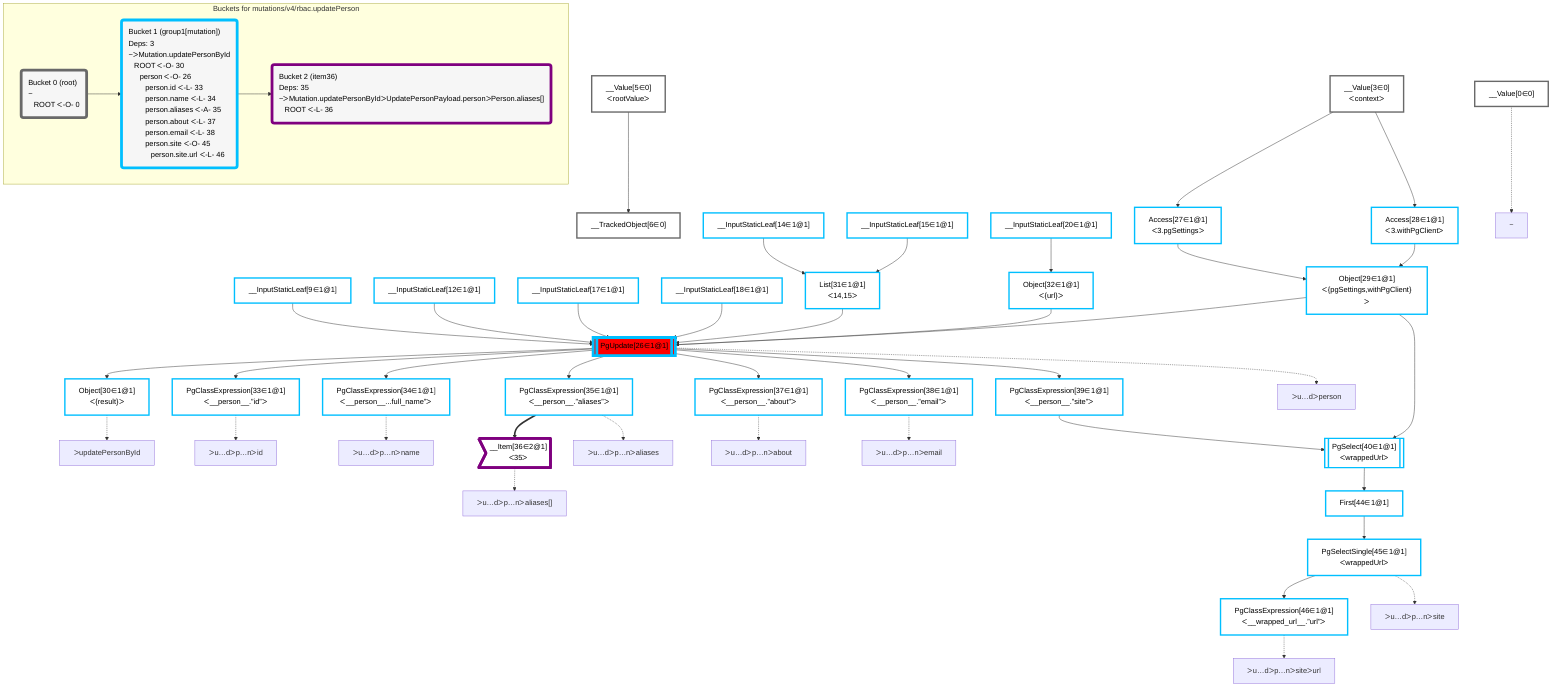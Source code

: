 graph TD
    classDef path fill:#eee,stroke:#000,color:#000
    classDef plan fill:#fff,stroke-width:3px,color:#000
    classDef itemplan fill:#fff,stroke-width:6px,color:#000
    classDef sideeffectplan fill:#f00,stroke-width:6px,color:#000
    classDef bucket fill:#f6f6f6,color:#000,stroke-width:6px,text-align:left


    %% define plans
    __Value0["__Value[0∈0]"]:::plan
    __Value3["__Value[3∈0]<br />ᐸcontextᐳ"]:::plan
    __Value5["__Value[5∈0]<br />ᐸrootValueᐳ"]:::plan
    __TrackedObject6["__TrackedObject[6∈0]"]:::plan
    __InputStaticLeaf9["__InputStaticLeaf[9∈1@1]"]:::plan
    __InputStaticLeaf12["__InputStaticLeaf[12∈1@1]"]:::plan
    __InputStaticLeaf14["__InputStaticLeaf[14∈1@1]"]:::plan
    __InputStaticLeaf15["__InputStaticLeaf[15∈1@1]"]:::plan
    __InputStaticLeaf17["__InputStaticLeaf[17∈1@1]"]:::plan
    __InputStaticLeaf18["__InputStaticLeaf[18∈1@1]"]:::plan
    __InputStaticLeaf20["__InputStaticLeaf[20∈1@1]"]:::plan
    Access27["Access[27∈1@1]<br />ᐸ3.pgSettingsᐳ"]:::plan
    Access28["Access[28∈1@1]<br />ᐸ3.withPgClientᐳ"]:::plan
    Object29["Object[29∈1@1]<br />ᐸ{pgSettings,withPgClient}ᐳ"]:::plan
    List31["List[31∈1@1]<br />ᐸ14,15ᐳ"]:::plan
    Object32["Object[32∈1@1]<br />ᐸ{url}ᐳ"]:::plan
    PgUpdate26[["PgUpdate[26∈1@1]"]]:::sideeffectplan
    Object30["Object[30∈1@1]<br />ᐸ{result}ᐳ"]:::plan
    PgClassExpression33["PgClassExpression[33∈1@1]<br />ᐸ__person__.”id”ᐳ"]:::plan
    PgClassExpression34["PgClassExpression[34∈1@1]<br />ᐸ__person__...full_name”ᐳ"]:::plan
    PgClassExpression35["PgClassExpression[35∈1@1]<br />ᐸ__person__.”aliases”ᐳ"]:::plan
    __Item36>"__Item[36∈2@1]<br />ᐸ35ᐳ"]:::itemplan
    PgClassExpression37["PgClassExpression[37∈1@1]<br />ᐸ__person__.”about”ᐳ"]:::plan
    PgClassExpression38["PgClassExpression[38∈1@1]<br />ᐸ__person__.”email”ᐳ"]:::plan
    PgClassExpression39["PgClassExpression[39∈1@1]<br />ᐸ__person__.”site”ᐳ"]:::plan
    PgSelect40[["PgSelect[40∈1@1]<br />ᐸwrappedUrlᐳ"]]:::plan
    First44["First[44∈1@1]"]:::plan
    PgSelectSingle45["PgSelectSingle[45∈1@1]<br />ᐸwrappedUrlᐳ"]:::plan
    PgClassExpression46["PgClassExpression[46∈1@1]<br />ᐸ__wrapped_url__.”url”ᐳ"]:::plan

    %% plan dependencies
    __Value5 --> __TrackedObject6
    __Value3 --> Access27
    __Value3 --> Access28
    Access27 & Access28 --> Object29
    __InputStaticLeaf14 & __InputStaticLeaf15 --> List31
    __InputStaticLeaf20 --> Object32
    Object29 & __InputStaticLeaf9 & __InputStaticLeaf12 & List31 & __InputStaticLeaf17 & __InputStaticLeaf18 & Object32 --> PgUpdate26
    PgUpdate26 --> Object30
    PgUpdate26 --> PgClassExpression33
    PgUpdate26 --> PgClassExpression34
    PgUpdate26 --> PgClassExpression35
    PgClassExpression35 ==> __Item36
    PgUpdate26 --> PgClassExpression37
    PgUpdate26 --> PgClassExpression38
    PgUpdate26 --> PgClassExpression39
    Object29 & PgClassExpression39 --> PgSelect40
    PgSelect40 --> First44
    First44 --> PgSelectSingle45
    PgSelectSingle45 --> PgClassExpression46

    %% plan-to-path relationships
    P0["~"]
    __Value0 -.-> P0
    P26["ᐳu…dᐳperson"]
    PgUpdate26 -.-> P26
    P30["ᐳupdatePersonById"]
    Object30 -.-> P30
    P33["ᐳu…dᐳp…nᐳid"]
    PgClassExpression33 -.-> P33
    P34["ᐳu…dᐳp…nᐳname"]
    PgClassExpression34 -.-> P34
    P35["ᐳu…dᐳp…nᐳaliases"]
    PgClassExpression35 -.-> P35
    P36["ᐳu…dᐳp…nᐳaliases[]"]
    __Item36 -.-> P36
    P37["ᐳu…dᐳp…nᐳabout"]
    PgClassExpression37 -.-> P37
    P38["ᐳu…dᐳp…nᐳemail"]
    PgClassExpression38 -.-> P38
    P45["ᐳu…dᐳp…nᐳsite"]
    PgSelectSingle45 -.-> P45
    P46["ᐳu…dᐳp…nᐳsiteᐳurl"]
    PgClassExpression46 -.-> P46

    subgraph "Buckets for mutations/v4/rbac.updatePerson"
    Bucket0("Bucket 0 (root)<br />~<br />⠀ROOT ᐸ-O- 0"):::bucket
    classDef bucket0 stroke:#696969
    class Bucket0,__Value0,__Value3,__Value5,__TrackedObject6 bucket0
    Bucket1("Bucket 1 (group1[mutation])<br />Deps: 3<br />~ᐳMutation.updatePersonById<br />⠀ROOT ᐸ-O- 30<br />⠀⠀person ᐸ-O- 26<br />⠀⠀⠀person.id ᐸ-L- 33<br />⠀⠀⠀person.name ᐸ-L- 34<br />⠀⠀⠀person.aliases ᐸ-A- 35<br />⠀⠀⠀person.about ᐸ-L- 37<br />⠀⠀⠀person.email ᐸ-L- 38<br />⠀⠀⠀person.site ᐸ-O- 45<br />⠀⠀⠀⠀person.site.url ᐸ-L- 46"):::bucket
    classDef bucket1 stroke:#00bfff
    class Bucket1,__InputStaticLeaf9,__InputStaticLeaf12,__InputStaticLeaf14,__InputStaticLeaf15,__InputStaticLeaf17,__InputStaticLeaf18,__InputStaticLeaf20,PgUpdate26,Access27,Access28,Object29,Object30,List31,Object32,PgClassExpression33,PgClassExpression34,PgClassExpression35,PgClassExpression37,PgClassExpression38,PgClassExpression39,PgSelect40,First44,PgSelectSingle45,PgClassExpression46 bucket1
    Bucket2("Bucket 2 (item36)<br />Deps: 35<br />~ᐳMutation.updatePersonByIdᐳUpdatePersonPayload.personᐳPerson.aliases[]<br />⠀ROOT ᐸ-L- 36"):::bucket
    classDef bucket2 stroke:#7f007f
    class Bucket2,__Item36 bucket2
    Bucket0 --> Bucket1
    Bucket1 --> Bucket2
    end